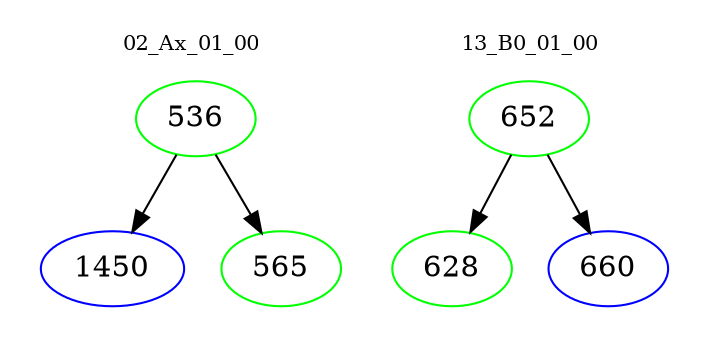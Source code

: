 digraph{
subgraph cluster_0 {
color = white
label = "02_Ax_01_00";
fontsize=10;
T0_536 [label="536", color="green"]
T0_536 -> T0_1450 [color="black"]
T0_1450 [label="1450", color="blue"]
T0_536 -> T0_565 [color="black"]
T0_565 [label="565", color="green"]
}
subgraph cluster_1 {
color = white
label = "13_B0_01_00";
fontsize=10;
T1_652 [label="652", color="green"]
T1_652 -> T1_628 [color="black"]
T1_628 [label="628", color="green"]
T1_652 -> T1_660 [color="black"]
T1_660 [label="660", color="blue"]
}
}
